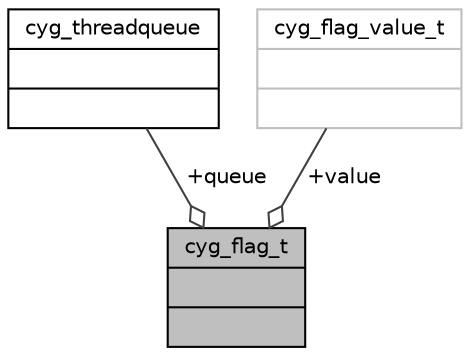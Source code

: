 digraph "cyg_flag_t"
{
  edge [fontname="Helvetica",fontsize="10",labelfontname="Helvetica",labelfontsize="10"];
  node [fontname="Helvetica",fontsize="10",shape=record];
  Node1 [label="{cyg_flag_t\n||}",height=0.2,width=0.4,color="black", fillcolor="grey75", style="filled" fontcolor="black"];
  Node2 -> Node1 [color="grey25",fontsize="10",style="solid",label=" +queue" ,arrowhead="odiamond",fontname="Helvetica"];
  Node2 [label="{cyg_threadqueue\n||}",height=0.2,width=0.4,color="black", fillcolor="white", style="filled",URL="$structcyg__threadqueue.html"];
  Node3 -> Node1 [color="grey25",fontsize="10",style="solid",label=" +value" ,arrowhead="odiamond",fontname="Helvetica"];
  Node3 [label="{cyg_flag_value_t\n||}",height=0.2,width=0.4,color="grey75", fillcolor="white", style="filled"];
}
